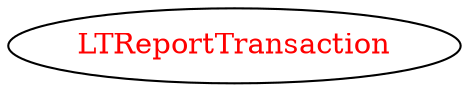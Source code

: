 digraph dependencyGraph {
 concentrate=true;
 ranksep="2.0";
 rankdir="LR"; 
 splines="ortho";
"LTReportTransaction" [fontcolor="red"];
}